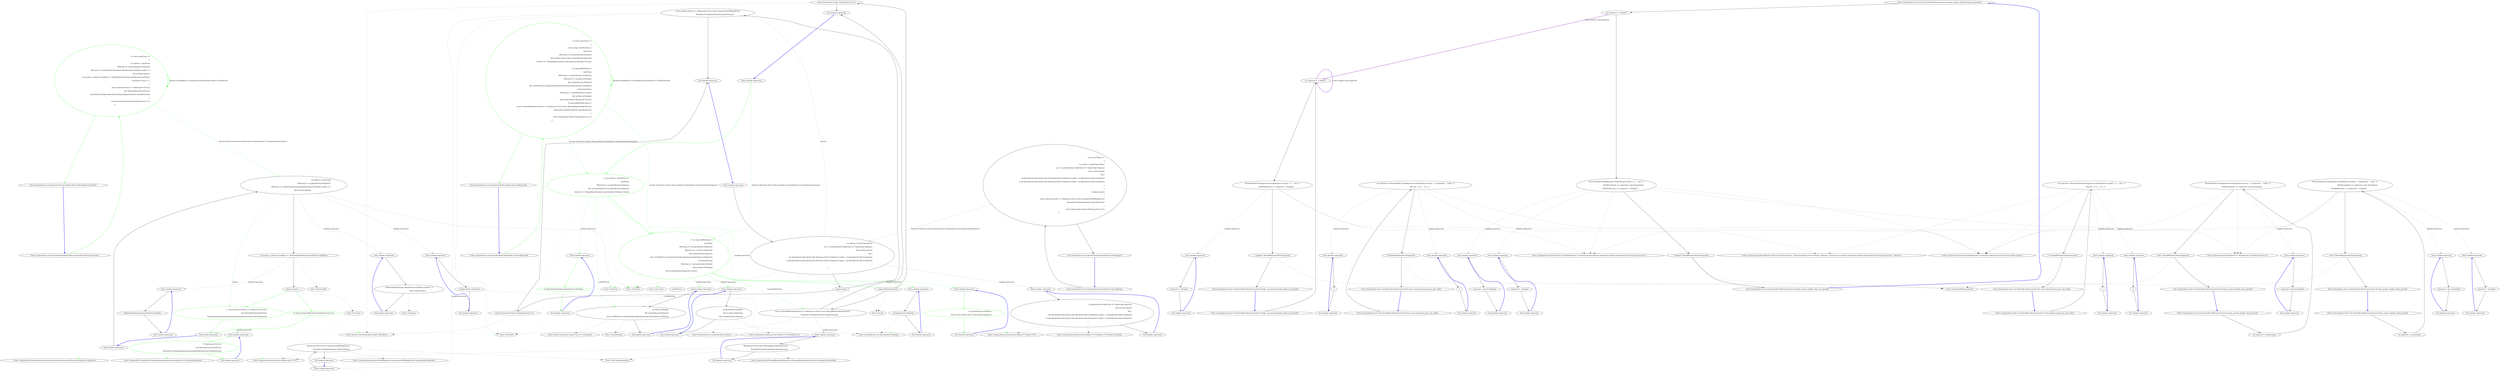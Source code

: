 digraph  {
d1 [cluster="CommandLine.Core.SpecificationPropertyRules.EnforceMutuallyExclusiveSet()", color=green, community=0, label="0: return specProps =>\r\n                {\r\n                    var options = specProps\r\n                            .Where(sp => sp.Specification.IsOption())\r\n                            .Where(sp => ((OptionSpecification)sp.Specification).SetName.Length > 0\r\n                                   && sp.Value.IsJust());\r\n                    var groups = options.GroupBy(g => ((OptionSpecification)g.Specification).SetName);\r\n                    if (groups.Count() > 1)\r\n                    {\r\n                        return options.Select(s => Maybe.Just<Error>(\r\n                            new MutuallyExclusiveSetError(\r\n                                NameInfo.FromOptionSpecification((OptionSpecification)s.Specification))));\r\n                    }\r\n                    return Enumerable.Empty<Nothing<Error>>();\r\n                };", span="22-36"];
d0 [cluster="CommandLine.Core.SpecificationPropertyRules.EnforceMutuallyExclusiveSet()", label="Entry CommandLine.Core.SpecificationPropertyRules.EnforceMutuallyExclusiveSet()", span="20-20"];
d2 [cluster="CommandLine.Core.SpecificationPropertyRules.EnforceMutuallyExclusiveSet()", label="Exit CommandLine.Core.SpecificationPropertyRules.EnforceMutuallyExclusiveSet()", span="20-20"];
d4 [cluster="lambda expression", label="var options = specProps\r\n                            .Where(sp => sp.Specification.IsOption())\r\n                            .Where(sp => ((OptionSpecification)sp.Specification).SetName.Length > 0\r\n                                   && sp.Value.IsJust())", span="24-27"];
d7 [cluster="lambda expression", color=green, community=0, label="0: return options.Select(s => Maybe.Just<Error>(\r\n                            new MutuallyExclusiveSetError(\r\n                                NameInfo.FromOptionSpecification((OptionSpecification)s.Specification))));", span="31-33"];
d6 [cluster="lambda expression", label="groups.Count() > 1", span="29-29"];
d9 [cluster="lambda expression", label="Exit lambda expression", span="22-36"];
d13 [cluster="Unk.Select", label="Entry Unk.Select", span=""];
d26 [cluster="lambda expression", label="Entry lambda expression", span="31-33"];
d8 [cluster="lambda expression", color=green, community=0, label="0: return Enumerable.Empty<Nothing<Error>>();", span="35-35"];
d14 [cluster="System.Linq.Enumerable.Empty<TResult>()", label="Entry System.Linq.Enumerable.Empty<TResult>()", span="0-0"];
d27 [cluster="lambda expression", color=green, community=0, label="0: Maybe.Just<Error>(\r\n                            new MutuallyExclusiveSetError(\r\n                                NameInfo.FromOptionSpecification((OptionSpecification)s.Specification)))", span="31-33"];
d28 [cluster="lambda expression", label="Exit lambda expression", span="31-33"];
d29 [cluster="CommandLine.MutuallyExclusiveSetError.MutuallyExclusiveSetError(CommandLine.NameInfo)", label="Entry CommandLine.MutuallyExclusiveSetError.MutuallyExclusiveSetError(CommandLine.NameInfo)", span="294-294"];
d30 [cluster="CommandLine.NameInfo.FromOptionSpecification(CommandLine.Core.OptionSpecification)", label="Entry CommandLine.NameInfo.FromOptionSpecification(CommandLine.Core.OptionSpecification)", span="60-60"];
d31 [cluster="CommandLine.Infrastructure.Maybe.Just<T>(T)", label="Entry CommandLine.Infrastructure.Maybe.Just<T>(T)", span="68-68"];
d33 [cluster="CommandLine.Core.SpecificationPropertyRules.EnforceRequired()", color=green, community=0, label="0: return specProps =>\r\n            {\r\n                List<string> setsWithTrue =\r\n                    specProps\r\n                        .Where(sp => sp.Specification.IsOption()\r\n                            && sp.Value.IsJust() && sp.Specification.Required)\r\n                        .Select(s => ((OptionSpecification)s.Specification).SetName).ToList();\r\n                \r\n                var requiredButEmpty =\r\n                    specProps\r\n                        .Where(sp => sp.Specification.IsOption())\r\n                        .Where(sp => sp.Value.IsNothing()\r\n                            && sp.Specification.Required\r\n                            && !setsWithTrue.Contains(((OptionSpecification)sp.Specification).SetName))\r\n                    .Concat(specProps\r\n                        .Where(sp => sp.Specification.IsValue()\r\n                            && sp.Value.IsNothing()\r\n                            && sp.Specification.Required)).ToList();\r\n                    if (requiredButEmpty.Any()) {\r\n                        return requiredButEmpty.Select(s => Maybe.Just<Error>(new MissingRequiredOptionError(\r\n                            NameInfo.FromSpecification(s.Specification))));\r\n                    }\r\n                    return Enumerable.Empty<Nothing<Error>>();\r\n                };", span="41-64"];
d32 [cluster="CommandLine.Core.SpecificationPropertyRules.EnforceRequired()", label="Entry CommandLine.Core.SpecificationPropertyRules.EnforceRequired()", span="39-39"];
d34 [cluster="CommandLine.Core.SpecificationPropertyRules.EnforceRequired()", label="Exit CommandLine.Core.SpecificationPropertyRules.EnforceRequired()", span="39-39"];
d36 [cluster="lambda expression", color=green, community=0, label="0: List<string> setsWithTrue =\r\n                    specProps\r\n                        .Where(sp => sp.Specification.IsOption()\r\n                            && sp.Value.IsJust() && sp.Specification.Required)\r\n                        .Select(s => ((OptionSpecification)s.Specification).SetName).ToList()", span="43-47"];
d37 [cluster="lambda expression", color=green, community=0, label="0: var requiredButEmpty =\r\n                    specProps\r\n                        .Where(sp => sp.Specification.IsOption())\r\n                        .Where(sp => sp.Value.IsNothing()\r\n                            && sp.Specification.Required\r\n                            && !setsWithTrue.Contains(((OptionSpecification)sp.Specification).SetName))\r\n                    .Concat(specProps\r\n                        .Where(sp => sp.Specification.IsValue()\r\n                            && sp.Value.IsNothing()\r\n                            && sp.Specification.Required)).ToList()", span="49-58"];
d35 [cluster="lambda expression", label="Entry lambda expression", span="41-64"];
d10 [cluster="Unk.Where", label="Entry Unk.Where", span=""];
d42 [cluster="Unk.ToList", label="Entry Unk.ToList", span=""];
d45 [cluster="lambda expression", label="Entry lambda expression", span="45-46"];
d49 [cluster="lambda expression", label="Entry lambda expression", span="47-47"];
d56 [cluster="lambda expression", label="sp.Value.IsNothing()\r\n                            && sp.Specification.Required\r\n                            && !setsWithTrue.Contains(((OptionSpecification)sp.Specification).SetName)", span="52-54"];
d38 [cluster="lambda expression", label="requiredButEmpty.Any()", span="59-59"];
d43 [cluster="Unk.Concat", label="Entry Unk.Concat", span=""];
d52 [cluster="lambda expression", label="Entry lambda expression", span="51-51"];
d55 [cluster="lambda expression", label="Entry lambda expression", span="52-54"];
d60 [cluster="lambda expression", label="Entry lambda expression", span="56-58"];
d39 [cluster="lambda expression", label="return requiredButEmpty.Select(s => Maybe.Just<Error>(new MissingRequiredOptionError(\r\n                            NameInfo.FromSpecification(s.Specification))));", span="60-61"];
d46 [cluster="lambda expression", color=green, community=0, label="0: sp.Specification.IsOption()\r\n                            && sp.Value.IsJust() && sp.Specification.Required", span="45-46"];
d47 [cluster="lambda expression", label="Exit lambda expression", span="45-46"];
d18 [cluster="CommandLine.Core.Specification.IsOption()", label="Entry CommandLine.Core.Specification.IsOption()", span="10-10"];
d48 [cluster="CommandLine.Infrastructure.Maybe<T>.IsJust<T>()", label="Entry CommandLine.Infrastructure.Maybe<T>.IsJust<T>()", span="149-149"];
d50 [cluster="lambda expression", color=green, community=0, label="0: ((OptionSpecification)s.Specification).SetName", span="47-47"];
d51 [cluster="lambda expression", label="Exit lambda expression", span="47-47"];
d3 [cluster="lambda expression", label="Entry lambda expression", span="22-36"];
d5 [cluster="lambda expression", label="var groups = options.GroupBy(g => ((OptionSpecification)g.Specification).SetName)", span="28-28"];
d15 [cluster="lambda expression", label="Entry lambda expression", span="25-25"];
d19 [cluster="lambda expression", label="Entry lambda expression", span="26-27"];
d12 [cluster="Unk.Count", label="Entry Unk.Count", span=""];
d76 [cluster="lambda expression", label="return options.Select(s => Maybe.Just<Error>(new SequenceOutOfRangeError(\r\n                            NameInfo.FromSpecification(s.Specification))));", span="81-82"];
d40 [cluster="lambda expression", label="return Enumerable.Empty<Nothing<Error>>();", span="63-63"];
d77 [cluster="lambda expression", label="return Enumerable.Empty<Nothing<Error>>();", span="84-84"];
d66 [cluster="lambda expression", label="Maybe.Just<Error>(new MissingRequiredOptionError(\r\n                            NameInfo.FromSpecification(s.Specification)))", span="60-61"];
d84 [cluster="lambda expression", label="Maybe.Just<Error>(new SequenceOutOfRangeError(\r\n                            NameInfo.FromSpecification(s.Specification)))", span="81-82"];
d41 [cluster="lambda expression", label="Exit lambda expression", span="41-64"];
d74 [cluster="lambda expression", label="var options = specProps.Where(\r\n                        sp => sp.Specification.TargetType == TargetType.Sequence\r\n                        && sp.Value.IsJust()\r\n                        && (\r\n                            (sp.Specification.Min.IsJust() && ((Array)sp.Value.FromJust()).Length < sp.Specification.Min.FromJust())\r\n                            || (sp.Specification.Max.IsJust() && ((Array)sp.Value.FromJust()).Length > sp.Specification.Max.FromJust())\r\n                        )\r\n                    )", span="71-78"];
d87 [label=setsWithTrue, span=""];
d57 [cluster="lambda expression", label="Exit lambda expression", span="52-54"];
d58 [cluster="Unk.IsNothing", label="Entry Unk.IsNothing", span=""];
d59 [cluster="System.Collections.Generic.List<T>.Contains(T)", label="Entry System.Collections.Generic.List<T>.Contains(T)", span="0-0"];
d44 [cluster="Unk.Any", label="Entry Unk.Any", span=""];
d54 [cluster="lambda expression", label="Exit lambda expression", span="51-51"];
d53 [cluster="lambda expression", label="sp.Specification.IsOption()", span="51-51"];
d62 [cluster="lambda expression", label="Exit lambda expression", span="56-58"];
d61 [cluster="lambda expression", label="sp.Specification.IsValue()\r\n                            && sp.Value.IsNothing()\r\n                            && sp.Specification.Required", span="56-58"];
d65 [cluster="lambda expression", label="Entry lambda expression", span="60-61"];
d16 [cluster="lambda expression", label="sp.Specification.IsOption()", span="25-25"];
d80 [cluster="lambda expression", label="sp.Specification.TargetType == TargetType.Sequence\r\n                        && sp.Value.IsJust()\r\n                        && (\r\n                            (sp.Specification.Min.IsJust() && ((Array)sp.Value.FromJust()).Length < sp.Specification.Min.FromJust())\r\n                            || (sp.Specification.Max.IsJust() && ((Array)sp.Value.FromJust()).Length > sp.Specification.Max.FromJust())\r\n                        )", span="72-77"];
d11 [cluster="Unk.GroupBy", label="Entry Unk.GroupBy", span=""];
d23 [cluster="lambda expression", label="Entry lambda expression", span="28-28"];
d17 [cluster="lambda expression", label="Exit lambda expression", span="25-25"];
d21 [cluster="lambda expression", label="Exit lambda expression", span="26-27"];
d20 [cluster="lambda expression", label="((OptionSpecification)sp.Specification).SetName.Length > 0\r\n                                   && sp.Value.IsJust()", span="26-27"];
d75 [cluster="lambda expression", label="options.Any()", span="79-79"];
d78 [cluster="lambda expression", label="Exit lambda expression", span="69-85"];
d83 [cluster="lambda expression", label="Entry lambda expression", span="81-82"];
d67 [cluster="lambda expression", label="Exit lambda expression", span="60-61"];
d68 [cluster="CommandLine.MissingRequiredOptionError.MissingRequiredOptionError(CommandLine.NameInfo)", label="Entry CommandLine.MissingRequiredOptionError.MissingRequiredOptionError(CommandLine.NameInfo)", span="283-283"];
d69 [cluster="Unk.FromSpecification", label="Entry Unk.FromSpecification", span=""];
d85 [cluster="lambda expression", label="Exit lambda expression", span="81-82"];
d86 [cluster="CommandLine.SequenceOutOfRangeError.SequenceOutOfRangeError(CommandLine.NameInfo)", label="Entry CommandLine.SequenceOutOfRangeError.SequenceOutOfRangeError(CommandLine.NameInfo)", span="316-316"];
d71 [cluster="CommandLine.Core.SpecificationPropertyRules.EnforceRange()", label="return specProps =>\r\n                {\r\n                    var options = specProps.Where(\r\n                        sp => sp.Specification.TargetType == TargetType.Sequence\r\n                        && sp.Value.IsJust()\r\n                        && (\r\n                            (sp.Specification.Min.IsJust() && ((Array)sp.Value.FromJust()).Length < sp.Specification.Min.FromJust())\r\n                            || (sp.Specification.Max.IsJust() && ((Array)sp.Value.FromJust()).Length > sp.Specification.Max.FromJust())\r\n                        )\r\n                    );\r\n                    if (options.Any())\r\n                    {\r\n                        return options.Select(s => Maybe.Just<Error>(new SequenceOutOfRangeError(\r\n                            NameInfo.FromSpecification(s.Specification))));\r\n                    }\r\n                    return Enumerable.Empty<Nothing<Error>>();\r\n                };", span="69-85"];
d73 [cluster="lambda expression", label="Entry lambda expression", span="69-85"];
d79 [cluster="lambda expression", label="Entry lambda expression", span="72-77"];
d63 [cluster="CommandLine.Core.Specification.IsValue()", label="Entry CommandLine.Core.Specification.IsValue()", span="15-15"];
d64 [cluster="CommandLine.Infrastructure.Maybe<T>.IsNothing<T>()", label="Entry CommandLine.Infrastructure.Maybe<T>.IsNothing<T>()", span="144-144"];
d81 [cluster="lambda expression", label="Exit lambda expression", span="72-77"];
d82 [cluster="CommandLine.Infrastructure.Maybe<T>.FromJust<T>(System.Exception)", label="Entry CommandLine.Infrastructure.Maybe<T>.FromJust<T>(System.Exception)", span="134-134"];
d25 [cluster="lambda expression", label="Exit lambda expression", span="28-28"];
d24 [cluster="lambda expression", label="((OptionSpecification)g.Specification).SetName", span="28-28"];
d22 [cluster="Unk.IsJust", label="Entry Unk.IsJust", span=""];
d70 [cluster="CommandLine.Core.SpecificationPropertyRules.EnforceRange()", label="Entry CommandLine.Core.SpecificationPropertyRules.EnforceRange()", span="67-67"];
d72 [cluster="CommandLine.Core.SpecificationPropertyRules.EnforceRange()", label="Exit CommandLine.Core.SpecificationPropertyRules.EnforceRange()", span="67-67"];
m0_31 [cluster="CommandLine.Tests.Unit.ParserResultExtensionsTests.Invoker_proper_lambda_when_not_parsed()", file="ParserResultExtensionsTests.cs", label="Entry CommandLine.Tests.Unit.ParserResultExtensionsTests.Invoker_proper_lambda_when_not_parsed()", span="49-49"];
m0_32 [cluster="CommandLine.Tests.Unit.ParserResultExtensionsTests.Invoker_proper_lambda_when_not_parsed()", file="ParserResultExtensionsTests.cs", label="var expected = ''a default''", span="51-51"];
m0_33 [cluster="CommandLine.Tests.Unit.ParserResultExtensionsTests.Invoker_proper_lambda_when_not_parsed()", file="ParserResultExtensionsTests.cs", label="Parser.Default.ParseArguments<FakeOptions>(new[] { ''-i'', ''aaa'' })\r\n                .WithParsed(opts => expected = opts.StringValue)\r\n                .WithNotParsed(_ => expected = ''changed'')", span="52-54"];
m0_34 [cluster="CommandLine.Tests.Unit.ParserResultExtensionsTests.Invoker_proper_lambda_when_not_parsed()", file="ParserResultExtensionsTests.cs", label="''changed''.ShouldBeEquivalentTo(expected)", span="56-56"];
m0_35 [cluster="CommandLine.Tests.Unit.ParserResultExtensionsTests.Invoker_proper_lambda_when_not_parsed()", file="ParserResultExtensionsTests.cs", label="Exit CommandLine.Tests.Unit.ParserResultExtensionsTests.Invoker_proper_lambda_when_not_parsed()", span="49-49"];
m0_11 [cluster="CommandLine.Tests.Unit.ParserResultExtensionsTests.Invoker_not_parsed_lambda_when_not_parsed()", file="ParserResultExtensionsTests.cs", label="Entry CommandLine.Tests.Unit.ParserResultExtensionsTests.Invoker_not_parsed_lambda_when_not_parsed()", span="28-28"];
m0_12 [cluster="CommandLine.Tests.Unit.ParserResultExtensionsTests.Invoker_not_parsed_lambda_when_not_parsed()", file="ParserResultExtensionsTests.cs", label="var expected = ''a default''", span="30-30"];
m0_13 [cluster="CommandLine.Tests.Unit.ParserResultExtensionsTests.Invoker_not_parsed_lambda_when_not_parsed()", file="ParserResultExtensionsTests.cs", label="Parser.Default.ParseArguments<FakeOptions>(new[] { ''-i'', ''aaa'' })\r\n                .WithNotParsed(_ => expected = ''changed'')", span="31-32"];
m0_14 [cluster="CommandLine.Tests.Unit.ParserResultExtensionsTests.Invoker_not_parsed_lambda_when_not_parsed()", file="ParserResultExtensionsTests.cs", label="''changed''.ShouldBeEquivalentTo(expected)", span="34-34"];
m0_15 [cluster="CommandLine.Tests.Unit.ParserResultExtensionsTests.Invoker_not_parsed_lambda_when_not_parsed()", file="ParserResultExtensionsTests.cs", label="Exit CommandLine.Tests.Unit.ParserResultExtensionsTests.Invoker_not_parsed_lambda_when_not_parsed()", span="28-28"];
m0_42 [cluster="CommandLine.Tests.Unit.ParserResultExtensionsTests.Turn_sucessful_parsing_into_exit_code()", file="ParserResultExtensionsTests.cs", label="Entry CommandLine.Tests.Unit.ParserResultExtensionsTests.Turn_sucessful_parsing_into_exit_code()", span="60-60"];
m0_43 [cluster="CommandLine.Tests.Unit.ParserResultExtensionsTests.Turn_sucessful_parsing_into_exit_code()", file="ParserResultExtensionsTests.cs", label="var expected = Parser.Default.ParseArguments<FakeOptions>(new[] { ''--stringvalue'', ''value'' })\r\n                .Return(_ => 0, _ => -1)", span="62-63"];
m0_44 [cluster="CommandLine.Tests.Unit.ParserResultExtensionsTests.Turn_sucessful_parsing_into_exit_code()", file="ParserResultExtensionsTests.cs", label="0.ShouldBeEquivalentTo(expected)", span="65-65"];
m0_45 [cluster="CommandLine.Tests.Unit.ParserResultExtensionsTests.Turn_sucessful_parsing_into_exit_code()", file="ParserResultExtensionsTests.cs", label="Exit CommandLine.Tests.Unit.ParserResultExtensionsTests.Turn_sucessful_parsing_into_exit_code()", span="60-60"];
m0_5 [cluster="CommandLine.Parser.ParseArguments<T>(System.Collections.Generic.IEnumerable<string>)", file="ParserResultExtensionsTests.cs", label="Entry CommandLine.Parser.ParseArguments<T>(System.Collections.Generic.IEnumerable<string>)", span="84-84"];
m0_0 [cluster="CommandLine.Tests.Unit.ParserResultExtensionsTests.Invoker_parsed_lambda_when_parsed()", file="ParserResultExtensionsTests.cs", label="Entry CommandLine.Tests.Unit.ParserResultExtensionsTests.Invoker_parsed_lambda_when_parsed()", span="18-18"];
m0_1 [cluster="CommandLine.Tests.Unit.ParserResultExtensionsTests.Invoker_parsed_lambda_when_parsed()", file="ParserResultExtensionsTests.cs", label="var expected = string.Empty", span="20-20"];
m0_2 [cluster="CommandLine.Tests.Unit.ParserResultExtensionsTests.Invoker_parsed_lambda_when_parsed()", file="ParserResultExtensionsTests.cs", label="Parser.Default.ParseArguments<FakeOptions>(new[] { ''--stringvalue'', ''value'' })\r\n                .WithParsed(opts => expected = opts.StringValue)", span="21-22"];
m0_3 [cluster="CommandLine.Tests.Unit.ParserResultExtensionsTests.Invoker_parsed_lambda_when_parsed()", file="ParserResultExtensionsTests.cs", label="''value''.ShouldBeEquivalentTo(expected)", span="24-24"];
m0_4 [cluster="CommandLine.Tests.Unit.ParserResultExtensionsTests.Invoker_parsed_lambda_when_parsed()", file="ParserResultExtensionsTests.cs", label="Exit CommandLine.Tests.Unit.ParserResultExtensionsTests.Invoker_parsed_lambda_when_parsed()", span="18-18"];
m0_6 [cluster="CommandLine.ParserResult<T>.WithParsed<T>(System.Action<T>)", file="ParserResultExtensionsTests.cs", label="Entry CommandLine.ParserResult<T>.WithParsed<T>(System.Action<T>)", span="20-20"];
m0_20 [cluster="CommandLine.Tests.Unit.ParserResultExtensionsTests.Invoker_proper_lambda_when_parsed()", file="ParserResultExtensionsTests.cs", label="Entry CommandLine.Tests.Unit.ParserResultExtensionsTests.Invoker_proper_lambda_when_parsed()", span="38-38"];
m0_21 [cluster="CommandLine.Tests.Unit.ParserResultExtensionsTests.Invoker_proper_lambda_when_parsed()", file="ParserResultExtensionsTests.cs", label="var expected = string.Empty", span="40-40"];
m0_22 [cluster="CommandLine.Tests.Unit.ParserResultExtensionsTests.Invoker_proper_lambda_when_parsed()", file="ParserResultExtensionsTests.cs", label="Parser.Default.ParseArguments<FakeOptions>(new[] { ''--stringvalue'', ''value'' })\r\n                .WithParsed(opts => expected = opts.StringValue)\r\n                .WithNotParsed(_ => expected = ''changed'')", span="41-43"];
m0_23 [cluster="CommandLine.Tests.Unit.ParserResultExtensionsTests.Invoker_proper_lambda_when_parsed()", file="ParserResultExtensionsTests.cs", label="''value''.ShouldBeEquivalentTo(expected)", span="45-45"];
m0_24 [cluster="CommandLine.Tests.Unit.ParserResultExtensionsTests.Invoker_proper_lambda_when_parsed()", file="ParserResultExtensionsTests.cs", label="Exit CommandLine.Tests.Unit.ParserResultExtensionsTests.Invoker_proper_lambda_when_parsed()", span="38-38"];
m0_60 [cluster="lambda expression", file="ParserResultExtensionsTests.cs", label="Entry lambda expression", span="72-72"];
m0_8 [cluster="lambda expression", file="ParserResultExtensionsTests.cs", label="Entry lambda expression", span="22-22"];
m0_9 [cluster="lambda expression", file="ParserResultExtensionsTests.cs", label="expected = opts.StringValue", span="22-22"];
m0_10 [cluster="lambda expression", file="ParserResultExtensionsTests.cs", label="Exit lambda expression", span="22-22"];
m0_17 [cluster="lambda expression", file="ParserResultExtensionsTests.cs", label="Entry lambda expression", span="32-32"];
m0_18 [cluster="lambda expression", file="ParserResultExtensionsTests.cs", label="expected = ''changed''", span="32-32"];
m0_19 [cluster="lambda expression", file="ParserResultExtensionsTests.cs", label="Exit lambda expression", span="32-32"];
m0_25 [cluster="lambda expression", file="ParserResultExtensionsTests.cs", label="Entry lambda expression", span="42-42"];
m0_28 [cluster="lambda expression", file="ParserResultExtensionsTests.cs", label="Entry lambda expression", span="43-43"];
m0_26 [cluster="lambda expression", file="ParserResultExtensionsTests.cs", label="expected = opts.StringValue", span="42-42"];
m0_27 [cluster="lambda expression", file="ParserResultExtensionsTests.cs", label="Exit lambda expression", span="42-42"];
m0_29 [cluster="lambda expression", file="ParserResultExtensionsTests.cs", label="expected = ''changed''", span="43-43"];
m0_30 [cluster="lambda expression", file="ParserResultExtensionsTests.cs", label="Exit lambda expression", span="43-43"];
m0_36 [cluster="lambda expression", file="ParserResultExtensionsTests.cs", label="Entry lambda expression", span="53-53"];
m0_39 [cluster="lambda expression", file="ParserResultExtensionsTests.cs", label="Entry lambda expression", span="54-54"];
m0_37 [cluster="lambda expression", file="ParserResultExtensionsTests.cs", label="expected = opts.StringValue", span="53-53"];
m0_38 [cluster="lambda expression", file="ParserResultExtensionsTests.cs", label="Exit lambda expression", span="53-53"];
m0_40 [cluster="lambda expression", file="ParserResultExtensionsTests.cs", label="expected = ''changed''", span="54-54"];
m0_41 [cluster="lambda expression", file="ParserResultExtensionsTests.cs", label="Exit lambda expression", span="54-54"];
m0_47 [cluster="lambda expression", file="ParserResultExtensionsTests.cs", label="Entry lambda expression", span="63-63"];
m0_50 [cluster="lambda expression", file="ParserResultExtensionsTests.cs", label="Entry lambda expression", span="63-63"];
m0_48 [cluster="lambda expression", file="ParserResultExtensionsTests.cs", label=0, span="63-63"];
m0_49 [cluster="lambda expression", file="ParserResultExtensionsTests.cs", label="Exit lambda expression", span="63-63"];
m0_51 [cluster="lambda expression", file="ParserResultExtensionsTests.cs", label="-1", span="63-63"];
m0_52 [cluster="lambda expression", file="ParserResultExtensionsTests.cs", label="Exit lambda expression", span="63-63"];
m0_57 [cluster="lambda expression", file="ParserResultExtensionsTests.cs", label="Entry lambda expression", span="72-72"];
m0_58 [cluster="lambda expression", file="ParserResultExtensionsTests.cs", label=0, span="72-72"];
m0_59 [cluster="lambda expression", file="ParserResultExtensionsTests.cs", label="Exit lambda expression", span="72-72"];
m0_61 [cluster="lambda expression", file="ParserResultExtensionsTests.cs", label="-1", span="72-72"];
m0_62 [cluster="lambda expression", file="ParserResultExtensionsTests.cs", label="Exit lambda expression", span="72-72"];
m0_46 [cluster="CommandLine.ParserResult<TSource>.Return<TSource, TResult>(System.Func<TSource, TResult>, System.Func<System.Collections.Generic.IEnumerable<CommandLine.Error>, TResult>)", file="ParserResultExtensionsTests.cs", label="Entry CommandLine.ParserResult<TSource>.Return<TSource, TResult>(System.Func<TSource, TResult>, System.Func<System.Collections.Generic.IEnumerable<CommandLine.Error>, TResult>)", span="57-57"];
m0_16 [cluster="CommandLine.ParserResult<T>.WithNotParsed<T>(System.Action<System.Collections.Generic.IEnumerable<CommandLine.Error>>)", file="ParserResultExtensionsTests.cs", label="Entry CommandLine.ParserResult<T>.WithNotParsed<T>(System.Action<System.Collections.Generic.IEnumerable<CommandLine.Error>>)", span="38-38"];
m0_53 [cluster="CommandLine.Tests.Unit.ParserResultExtensionsTests.Turn_failed_parsing_into_exit_code()", file="ParserResultExtensionsTests.cs", label="Entry CommandLine.Tests.Unit.ParserResultExtensionsTests.Turn_failed_parsing_into_exit_code()", span="69-69"];
m0_54 [cluster="CommandLine.Tests.Unit.ParserResultExtensionsTests.Turn_failed_parsing_into_exit_code()", file="ParserResultExtensionsTests.cs", label="var expected = Parser.Default.ParseArguments<FakeOptions>(new[] { ''-i'', ''aaa'' })\r\n                .Return(_ => 0, _ => -1)", span="71-72"];
m0_55 [cluster="CommandLine.Tests.Unit.ParserResultExtensionsTests.Turn_failed_parsing_into_exit_code()", file="ParserResultExtensionsTests.cs", label="(-1).ShouldBeEquivalentTo(expected)", span="74-74"];
m0_56 [cluster="CommandLine.Tests.Unit.ParserResultExtensionsTests.Turn_failed_parsing_into_exit_code()", file="ParserResultExtensionsTests.cs", label="Exit CommandLine.Tests.Unit.ParserResultExtensionsTests.Turn_failed_parsing_into_exit_code()", span="69-69"];
m0_7 [cluster="Unk.ShouldBeEquivalentTo", file="ParserResultExtensionsTests.cs", label="Entry Unk.ShouldBeEquivalentTo", span=""];
d1 -> d1  [color=green, key=3, label="method methodReturn CommandLine.ParserResult<object> WithParsed", style=bold];
d1 -> d2  [color=green, key=0, style=solid];
d1 -> d4  [color=green, key=1, label="System.Collections.Generic.IEnumerable<CommandLine.Core.SpecificationProperty>", style=dashed];
d0 -> d1  [color=green, key=0, style=solid];
d2 -> d0  [color=blue, key=0, style=bold];
d4 -> d7  [color=green, key=1, label=options, style=dashed];
d4 -> d5  [key=0, style=solid];
d4 -> d10  [key=2, style=dotted];
d4 -> d15  [color=darkseagreen4, key=1, label="lambda expression", style=dashed];
d4 -> d19  [color=darkseagreen4, key=1, label="lambda expression", style=dashed];
d7 -> d9  [color=green, key=0, style=solid];
d7 -> d13  [color=green, key=2, style=dotted];
d7 -> d26  [color=green, key=1, label="lambda expression", style=dashed];
d6 -> d7  [color=green, key=0, style=solid];
d6 -> d8  [color=green, key=0, style=solid];
d6 -> d12  [key=2, style=dotted];
d9 -> d3  [color=blue, key=0, style=bold];
d26 -> d27  [color=green, key=0, style=solid];
d8 -> d9  [color=green, key=0, style=solid];
d8 -> d14  [color=green, key=2, style=dotted];
d27 -> d28  [color=green, key=0, style=solid];
d27 -> d29  [color=green, key=2, style=dotted];
d27 -> d30  [color=green, key=2, style=dotted];
d27 -> d31  [color=green, key=2, style=dotted];
d28 -> d26  [color=blue, key=0, style=bold];
d33 -> d33  [color=green, key=3, label="method methodReturn CommandLine.ParserResult<T> WithNotParsed", style=bold];
d33 -> d34  [color=green, key=0, style=solid];
d33 -> d36  [color=green, key=1, label="System.Collections.Generic.IEnumerable<CommandLine.Core.SpecificationProperty>", style=dashed];
d33 -> d37  [color=green, key=1, label="System.Collections.Generic.IEnumerable<CommandLine.Core.SpecificationProperty>", style=dashed];
d32 -> d33  [color=green, key=0, style=solid];
d34 -> d32  [color=blue, key=0, style=bold];
d36 -> d37  [color=green, key=0, style=solid];
d36 -> d10  [color=green, key=2, style=dotted];
d36 -> d13  [color=green, key=2, style=dotted];
d36 -> d42  [color=green, key=2, style=dotted];
d36 -> d45  [color=green, key=1, label="lambda expression", style=dashed];
d36 -> d49  [color=green, key=1, label="lambda expression", style=dashed];
d36 -> d56  [color=green, key=1, label=setsWithTrue, style=dashed];
d37 -> d38  [color=green, key=0, style=solid];
d37 -> d10  [color=green, key=2, style=dotted];
d37 -> d43  [color=green, key=2, style=dotted];
d37 -> d42  [color=green, key=2, style=dotted];
d37 -> d52  [color=green, key=1, label="lambda expression", style=dashed];
d37 -> d55  [color=green, key=1, label="lambda expression", style=dashed];
d37 -> d60  [color=green, key=1, label="lambda expression", style=dashed];
d37 -> d39  [color=green, key=1, label=requiredButEmpty, style=dashed];
d35 -> d36  [color=green, key=0, style=solid];
d35 -> d37  [color=green, key=1, label="System.Collections.Generic.IEnumerable<CommandLine.Core.SpecificationProperty>", style=dashed];
d45 -> d46  [color=green, key=0, style=solid];
d49 -> d50  [color=green, key=0, style=solid];
d56 -> d57  [key=0, style=solid];
d56 -> d58  [key=2, style=dotted];
d56 -> d59  [key=2, style=dotted];
d38 -> d39  [key=0, style=solid];
d38 -> d40  [key=0, style=solid];
d38 -> d44  [key=2, style=dotted];
d52 -> d53  [key=0, style=solid];
d55 -> d56  [key=0, style=solid];
d60 -> d61  [key=0, style=solid];
d39 -> d13  [key=2, style=dotted];
d39 -> d41  [key=0, style=solid];
d39 -> d65  [color=darkseagreen4, key=1, label="lambda expression", style=dashed];
d46 -> d47  [color=green, key=0, style=solid];
d46 -> d18  [color=green, key=2, style=dotted];
d46 -> d48  [color=green, key=2, style=dotted];
d47 -> d45  [color=blue, key=0, style=bold];
d50 -> d51  [color=green, key=0, style=solid];
d51 -> d49  [color=blue, key=0, style=bold];
d3 -> d4  [key=0, style=solid];
d5 -> d6  [key=0, style=solid];
d5 -> d11  [key=2, style=dotted];
d5 -> d23  [color=darkseagreen4, key=1, label="lambda expression", style=dashed];
d15 -> d16  [key=0, style=solid];
d19 -> d20  [key=0, style=solid];
d76 -> d13  [key=2, style=dotted];
d76 -> d78  [key=0, style=solid];
d76 -> d83  [color=darkseagreen4, key=1, label="lambda expression", style=dashed];
d40 -> d14  [key=2, style=dotted];
d40 -> d41  [key=0, style=solid];
d77 -> d14  [key=2, style=dotted];
d77 -> d78  [key=0, style=solid];
d66 -> d31  [key=2, style=dotted];
d66 -> d67  [key=0, style=solid];
d66 -> d68  [key=2, style=dotted];
d66 -> d69  [key=2, style=dotted];
d84 -> d31  [key=2, style=dotted];
d84 -> d85  [key=0, style=solid];
d84 -> d86  [key=2, style=dotted];
d84 -> d69  [key=2, style=dotted];
d41 -> d35  [color=blue, key=0, style=bold];
d74 -> d10  [key=2, style=dotted];
d74 -> d76  [color=darkseagreen4, key=1, label=options, style=dashed];
d74 -> d75  [key=0, style=solid];
d74 -> d79  [color=darkseagreen4, key=1, label="lambda expression", style=dashed];
d87 -> d56  [color=darkseagreen4, key=1, label=setsWithTrue, style=dashed];
d57 -> d55  [color=blue, key=0, style=bold];
d54 -> d52  [color=blue, key=0, style=bold];
d53 -> d18  [key=2, style=dotted];
d53 -> d54  [key=0, style=solid];
d62 -> d60  [color=blue, key=0, style=bold];
d61 -> d62  [key=0, style=solid];
d61 -> d63  [key=2, style=dotted];
d61 -> d64  [key=2, style=dotted];
d65 -> d66  [key=0, style=solid];
d16 -> d18  [key=2, style=dotted];
d16 -> d17  [key=0, style=solid];
d80 -> d48  [key=2, style=dotted];
d80 -> d81  [key=0, style=solid];
d80 -> d82  [key=2, style=dotted];
d23 -> d24  [key=0, style=solid];
d17 -> d15  [color=blue, key=0, style=bold];
d21 -> d19  [color=blue, key=0, style=bold];
d20 -> d21  [key=0, style=solid];
d20 -> d22  [key=2, style=dotted];
d75 -> d76  [key=0, style=solid];
d75 -> d77  [key=0, style=solid];
d75 -> d44  [key=2, style=dotted];
d78 -> d73  [color=blue, key=0, style=bold];
d83 -> d84  [key=0, style=solid];
d67 -> d65  [color=blue, key=0, style=bold];
d85 -> d83  [color=blue, key=0, style=bold];
d71 -> d74  [color=darkseagreen4, key=1, label="System.Collections.Generic.IEnumerable<CommandLine.Core.SpecificationProperty>", style=dashed];
d71 -> d72  [key=0, style=solid];
d73 -> d74  [key=0, style=solid];
d79 -> d80  [key=0, style=solid];
d81 -> d79  [color=blue, key=0, style=bold];
d25 -> d23  [color=blue, key=0, style=bold];
d24 -> d25  [key=0, style=solid];
d70 -> d71  [key=0, style=solid];
d72 -> d70  [color=blue, key=0, style=bold];
m0_31 -> m0_32  [key=0, style=solid];
m0_32 -> m0_33  [key=0, style=solid];
m0_32 -> m0_12  [color=darkorchid, key=3, label="Local variable string expected", style=bold];
m0_33 -> m0_34  [key=0, style=solid];
m0_33 -> m0_5  [key=2, style=dotted];
m0_33 -> m0_6  [key=2, style=dotted];
m0_33 -> m0_16  [key=2, style=dotted];
m0_33 -> m0_36  [color=darkseagreen4, key=1, label="lambda expression", style=dashed];
m0_33 -> m0_39  [color=darkseagreen4, key=1, label="lambda expression", style=dashed];
m0_34 -> m0_35  [key=0, style=solid];
m0_34 -> m0_7  [key=2, style=dotted];
m0_35 -> m0_31  [color=blue, key=0, style=bold];
m0_11 -> m0_12  [key=0, style=solid];
m0_12 -> m0_13  [key=0, style=solid];
m0_12 -> m0_12  [color=darkorchid, key=3, label="Local variable string expected", style=bold];
m0_13 -> m0_14  [key=0, style=solid];
m0_13 -> m0_5  [key=2, style=dotted];
m0_13 -> m0_16  [key=2, style=dotted];
m0_13 -> m0_17  [color=darkseagreen4, key=1, label="lambda expression", style=dashed];
m0_14 -> m0_15  [key=0, style=solid];
m0_14 -> m0_7  [key=2, style=dotted];
m0_15 -> m0_11  [color=blue, key=0, style=bold];
m0_42 -> m0_43  [key=0, style=solid];
m0_43 -> m0_44  [key=0, style=solid];
m0_43 -> m0_5  [key=2, style=dotted];
m0_43 -> m0_46  [key=2, style=dotted];
m0_43 -> m0_47  [color=darkseagreen4, key=1, label="lambda expression", style=dashed];
m0_43 -> m0_50  [color=darkseagreen4, key=1, label="lambda expression", style=dashed];
m0_44 -> m0_45  [key=0, style=solid];
m0_44 -> m0_7  [key=2, style=dotted];
m0_45 -> m0_42  [color=blue, key=0, style=bold];
m0_0 -> m0_1  [key=0, style=solid];
m0_1 -> m0_2  [key=0, style=solid];
m0_2 -> m0_3  [key=0, style=solid];
m0_2 -> m0_5  [key=2, style=dotted];
m0_2 -> m0_6  [key=2, style=dotted];
m0_2 -> m0_8  [color=darkseagreen4, key=1, label="lambda expression", style=dashed];
m0_3 -> m0_4  [key=0, style=solid];
m0_3 -> m0_7  [key=2, style=dotted];
m0_4 -> m0_0  [color=blue, key=0, style=bold];
m0_20 -> m0_21  [key=0, style=solid];
m0_21 -> m0_22  [key=0, style=solid];
m0_22 -> m0_23  [key=0, style=solid];
m0_22 -> m0_5  [key=2, style=dotted];
m0_22 -> m0_6  [key=2, style=dotted];
m0_22 -> m0_16  [key=2, style=dotted];
m0_22 -> m0_25  [color=darkseagreen4, key=1, label="lambda expression", style=dashed];
m0_22 -> m0_28  [color=darkseagreen4, key=1, label="lambda expression", style=dashed];
m0_23 -> m0_24  [key=0, style=solid];
m0_23 -> m0_7  [key=2, style=dotted];
m0_24 -> m0_20  [color=blue, key=0, style=bold];
m0_60 -> m0_61  [key=0, style=solid];
m0_8 -> m0_9  [key=0, style=solid];
m0_9 -> m0_10  [key=0, style=solid];
m0_10 -> m0_8  [color=blue, key=0, style=bold];
m0_17 -> m0_18  [key=0, style=solid];
m0_18 -> m0_19  [key=0, style=solid];
m0_19 -> m0_17  [color=blue, key=0, style=bold];
m0_25 -> m0_26  [key=0, style=solid];
m0_28 -> m0_29  [key=0, style=solid];
m0_26 -> m0_27  [key=0, style=solid];
m0_27 -> m0_25  [color=blue, key=0, style=bold];
m0_29 -> m0_30  [key=0, style=solid];
m0_30 -> m0_28  [color=blue, key=0, style=bold];
m0_36 -> m0_37  [key=0, style=solid];
m0_39 -> m0_40  [key=0, style=solid];
m0_37 -> m0_38  [key=0, style=solid];
m0_38 -> m0_36  [color=blue, key=0, style=bold];
m0_40 -> m0_41  [key=0, style=solid];
m0_41 -> m0_39  [color=blue, key=0, style=bold];
m0_47 -> m0_48  [key=0, style=solid];
m0_50 -> m0_51  [key=0, style=solid];
m0_48 -> m0_49  [key=0, style=solid];
m0_49 -> m0_47  [color=blue, key=0, style=bold];
m0_51 -> m0_52  [key=0, style=solid];
m0_52 -> m0_50  [color=blue, key=0, style=bold];
m0_57 -> m0_58  [key=0, style=solid];
m0_58 -> m0_59  [key=0, style=solid];
m0_59 -> m0_57  [color=blue, key=0, style=bold];
m0_61 -> m0_62  [key=0, style=solid];
m0_62 -> m0_60  [color=blue, key=0, style=bold];
m0_53 -> m0_54  [key=0, style=solid];
m0_54 -> m0_55  [key=0, style=solid];
m0_54 -> m0_5  [key=2, style=dotted];
m0_54 -> m0_46  [key=2, style=dotted];
m0_54 -> m0_57  [color=darkseagreen4, key=1, label="lambda expression", style=dashed];
m0_54 -> m0_60  [color=darkseagreen4, key=1, label="lambda expression", style=dashed];
m0_55 -> m0_56  [key=0, style=solid];
m0_55 -> m0_7  [key=2, style=dotted];
m0_56 -> m0_53  [color=blue, key=0, style=bold];
}
